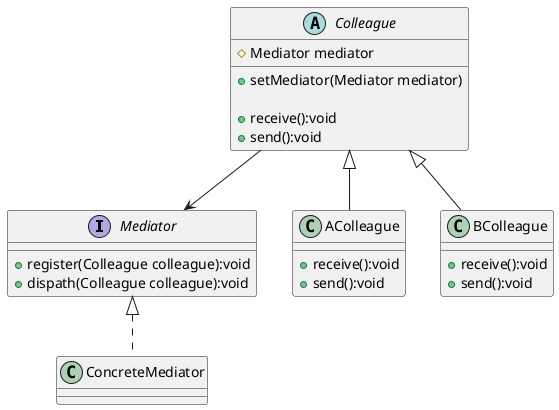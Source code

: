 @startuml

Mediator <|.. ConcreteMediator
Colleague <|-- AColleague
Colleague <|-- BColleague
Colleague --> Mediator

interface Mediator{
    +register(Colleague colleague):void
    +dispath(Colleague colleague):void
}

class AColleague {
    +receive():void
    +send():void
}
class BColleague {
    +receive():void
    +send():void
}
abstract class Colleague {
    #Mediator mediator
    +setMediator(Mediator mediator)

    +receive():void
    +send():void
}

class ConcreteMediator {

}
@enduml
